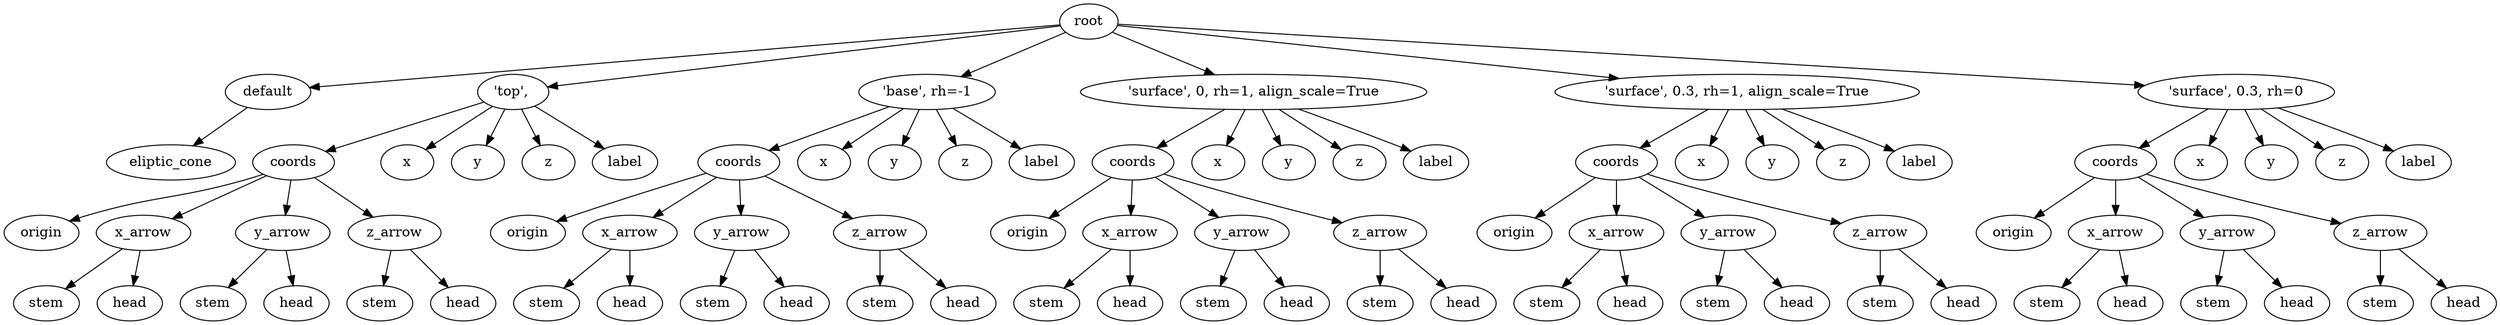digraph default {
    root_1 [label="root"];
    default_2 [label="default"];
    eliptic_cone_3 [label="eliptic_cone"];
    4 [label="'top',\ "];
    coords_5 [label="coords"];
    origin_6 [label="origin"];
    x_arrow_7 [label="x_arrow"];
    stem_8 [label="stem"];
    head_9 [label="head"];
    y_arrow_10 [label="y_arrow"];
    stem_11 [label="stem"];
    head_12 [label="head"];
    z_arrow_13 [label="z_arrow"];
    stem_14 [label="stem"];
    head_15 [label="head"];
    x_16 [label="x"];
    y_17 [label="y"];
    z_18 [label="z"];
    label_19 [label="label"];
    20 [label="'base',\ rh=\-1"];
    coords_21 [label="coords"];
    origin_22 [label="origin"];
    x_arrow_23 [label="x_arrow"];
    stem_24 [label="stem"];
    head_25 [label="head"];
    y_arrow_26 [label="y_arrow"];
    stem_27 [label="stem"];
    head_28 [label="head"];
    z_arrow_29 [label="z_arrow"];
    stem_30 [label="stem"];
    head_31 [label="head"];
    x_32 [label="x"];
    y_33 [label="y"];
    z_34 [label="z"];
    label_35 [label="label"];
    36 [label="'surface',\ 0,\ rh=1,\ align_scale=True"];
    coords_37 [label="coords"];
    origin_38 [label="origin"];
    x_arrow_39 [label="x_arrow"];
    stem_40 [label="stem"];
    head_41 [label="head"];
    y_arrow_42 [label="y_arrow"];
    stem_43 [label="stem"];
    head_44 [label="head"];
    z_arrow_45 [label="z_arrow"];
    stem_46 [label="stem"];
    head_47 [label="head"];
    x_48 [label="x"];
    y_49 [label="y"];
    z_50 [label="z"];
    label_51 [label="label"];
    52 [label="'surface',\ 0\.3,\ rh=1,\ align_scale=True"];
    coords_53 [label="coords"];
    origin_54 [label="origin"];
    x_arrow_55 [label="x_arrow"];
    stem_56 [label="stem"];
    head_57 [label="head"];
    y_arrow_58 [label="y_arrow"];
    stem_59 [label="stem"];
    head_60 [label="head"];
    z_arrow_61 [label="z_arrow"];
    stem_62 [label="stem"];
    head_63 [label="head"];
    x_64 [label="x"];
    y_65 [label="y"];
    z_66 [label="z"];
    label_67 [label="label"];
    68 [label="'surface',\ 0\.3,\ rh=0"];
    coords_69 [label="coords"];
    origin_70 [label="origin"];
    x_arrow_71 [label="x_arrow"];
    stem_72 [label="stem"];
    head_73 [label="head"];
    y_arrow_74 [label="y_arrow"];
    stem_75 [label="stem"];
    head_76 [label="head"];
    z_arrow_77 [label="z_arrow"];
    stem_78 [label="stem"];
    head_79 [label="head"];
    x_80 [label="x"];
    y_81 [label="y"];
    z_82 [label="z"];
    label_83 [label="label"];
    root_1 -> default_2;
    default_2 -> eliptic_cone_3;
    root_1 -> 4;
    4 -> coords_5;
    coords_5 -> origin_6;
    coords_5 -> x_arrow_7;
    x_arrow_7 -> stem_8;
    x_arrow_7 -> head_9;
    coords_5 -> y_arrow_10;
    y_arrow_10 -> stem_11;
    y_arrow_10 -> head_12;
    coords_5 -> z_arrow_13;
    z_arrow_13 -> stem_14;
    z_arrow_13 -> head_15;
    4 -> x_16;
    4 -> y_17;
    4 -> z_18;
    4 -> label_19;
    root_1 -> 20;
    20 -> coords_21;
    coords_21 -> origin_22;
    coords_21 -> x_arrow_23;
    x_arrow_23 -> stem_24;
    x_arrow_23 -> head_25;
    coords_21 -> y_arrow_26;
    y_arrow_26 -> stem_27;
    y_arrow_26 -> head_28;
    coords_21 -> z_arrow_29;
    z_arrow_29 -> stem_30;
    z_arrow_29 -> head_31;
    20 -> x_32;
    20 -> y_33;
    20 -> z_34;
    20 -> label_35;
    root_1 -> 36;
    36 -> coords_37;
    coords_37 -> origin_38;
    coords_37 -> x_arrow_39;
    x_arrow_39 -> stem_40;
    x_arrow_39 -> head_41;
    coords_37 -> y_arrow_42;
    y_arrow_42 -> stem_43;
    y_arrow_42 -> head_44;
    coords_37 -> z_arrow_45;
    z_arrow_45 -> stem_46;
    z_arrow_45 -> head_47;
    36 -> x_48;
    36 -> y_49;
    36 -> z_50;
    36 -> label_51;
    root_1 -> 52;
    52 -> coords_53;
    coords_53 -> origin_54;
    coords_53 -> x_arrow_55;
    x_arrow_55 -> stem_56;
    x_arrow_55 -> head_57;
    coords_53 -> y_arrow_58;
    y_arrow_58 -> stem_59;
    y_arrow_58 -> head_60;
    coords_53 -> z_arrow_61;
    z_arrow_61 -> stem_62;
    z_arrow_61 -> head_63;
    52 -> x_64;
    52 -> y_65;
    52 -> z_66;
    52 -> label_67;
    root_1 -> 68;
    68 -> coords_69;
    coords_69 -> origin_70;
    coords_69 -> x_arrow_71;
    x_arrow_71 -> stem_72;
    x_arrow_71 -> head_73;
    coords_69 -> y_arrow_74;
    y_arrow_74 -> stem_75;
    y_arrow_74 -> head_76;
    coords_69 -> z_arrow_77;
    z_arrow_77 -> stem_78;
    z_arrow_77 -> head_79;
    68 -> x_80;
    68 -> y_81;
    68 -> z_82;
    68 -> label_83;
}
